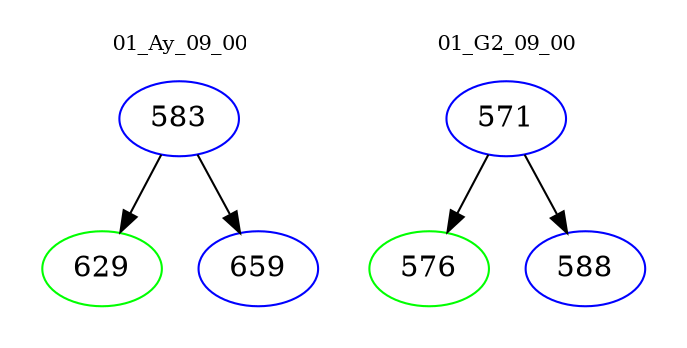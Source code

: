 digraph{
subgraph cluster_0 {
color = white
label = "01_Ay_09_00";
fontsize=10;
T0_583 [label="583", color="blue"]
T0_583 -> T0_629 [color="black"]
T0_629 [label="629", color="green"]
T0_583 -> T0_659 [color="black"]
T0_659 [label="659", color="blue"]
}
subgraph cluster_1 {
color = white
label = "01_G2_09_00";
fontsize=10;
T1_571 [label="571", color="blue"]
T1_571 -> T1_576 [color="black"]
T1_576 [label="576", color="green"]
T1_571 -> T1_588 [color="black"]
T1_588 [label="588", color="blue"]
}
}
